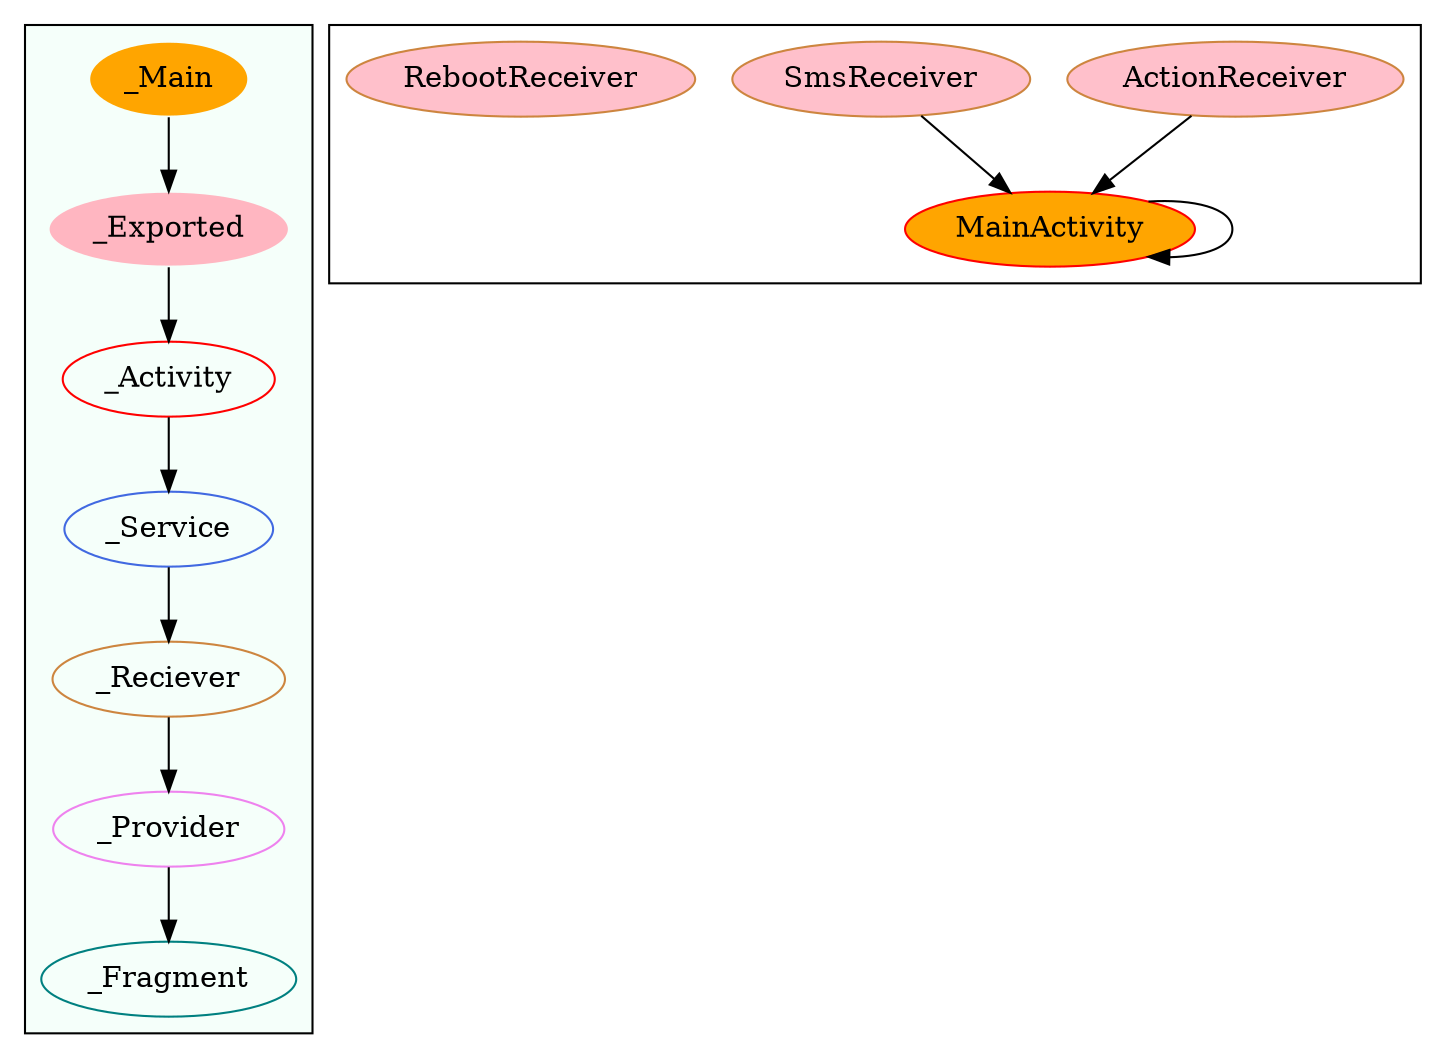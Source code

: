 digraph G {
subgraph cluster_legend{ 
bgcolor=mintcream;
_Activity[color = red];
_Service[color = royalblue];
_Provider[color = violet];
_Reciever[color = peru];
_Fragment[color = teal];
_Main[style=filled, fillcolor=orange, color = mintcream];
_Exported[style=filled, fillcolor=lightpink, color = mintcream];
_Main -> _Exported -> _Activity -> _Service -> _Reciever -> _Provider -> _Fragment; 
}
subgraph cluster_component{ 
MainActivity[style=filled, fillcolor=orange, color = red];
ActionReceiver[style=filled, fillcolor=pink, color = peru];
SmsReceiver[style=filled, fillcolor=pink, color = peru];
RebootReceiver[style=filled, fillcolor=pink, color = peru];
MainActivity->MainActivity;
ActionReceiver->MainActivity;
SmsReceiver->MainActivity;
}
}
